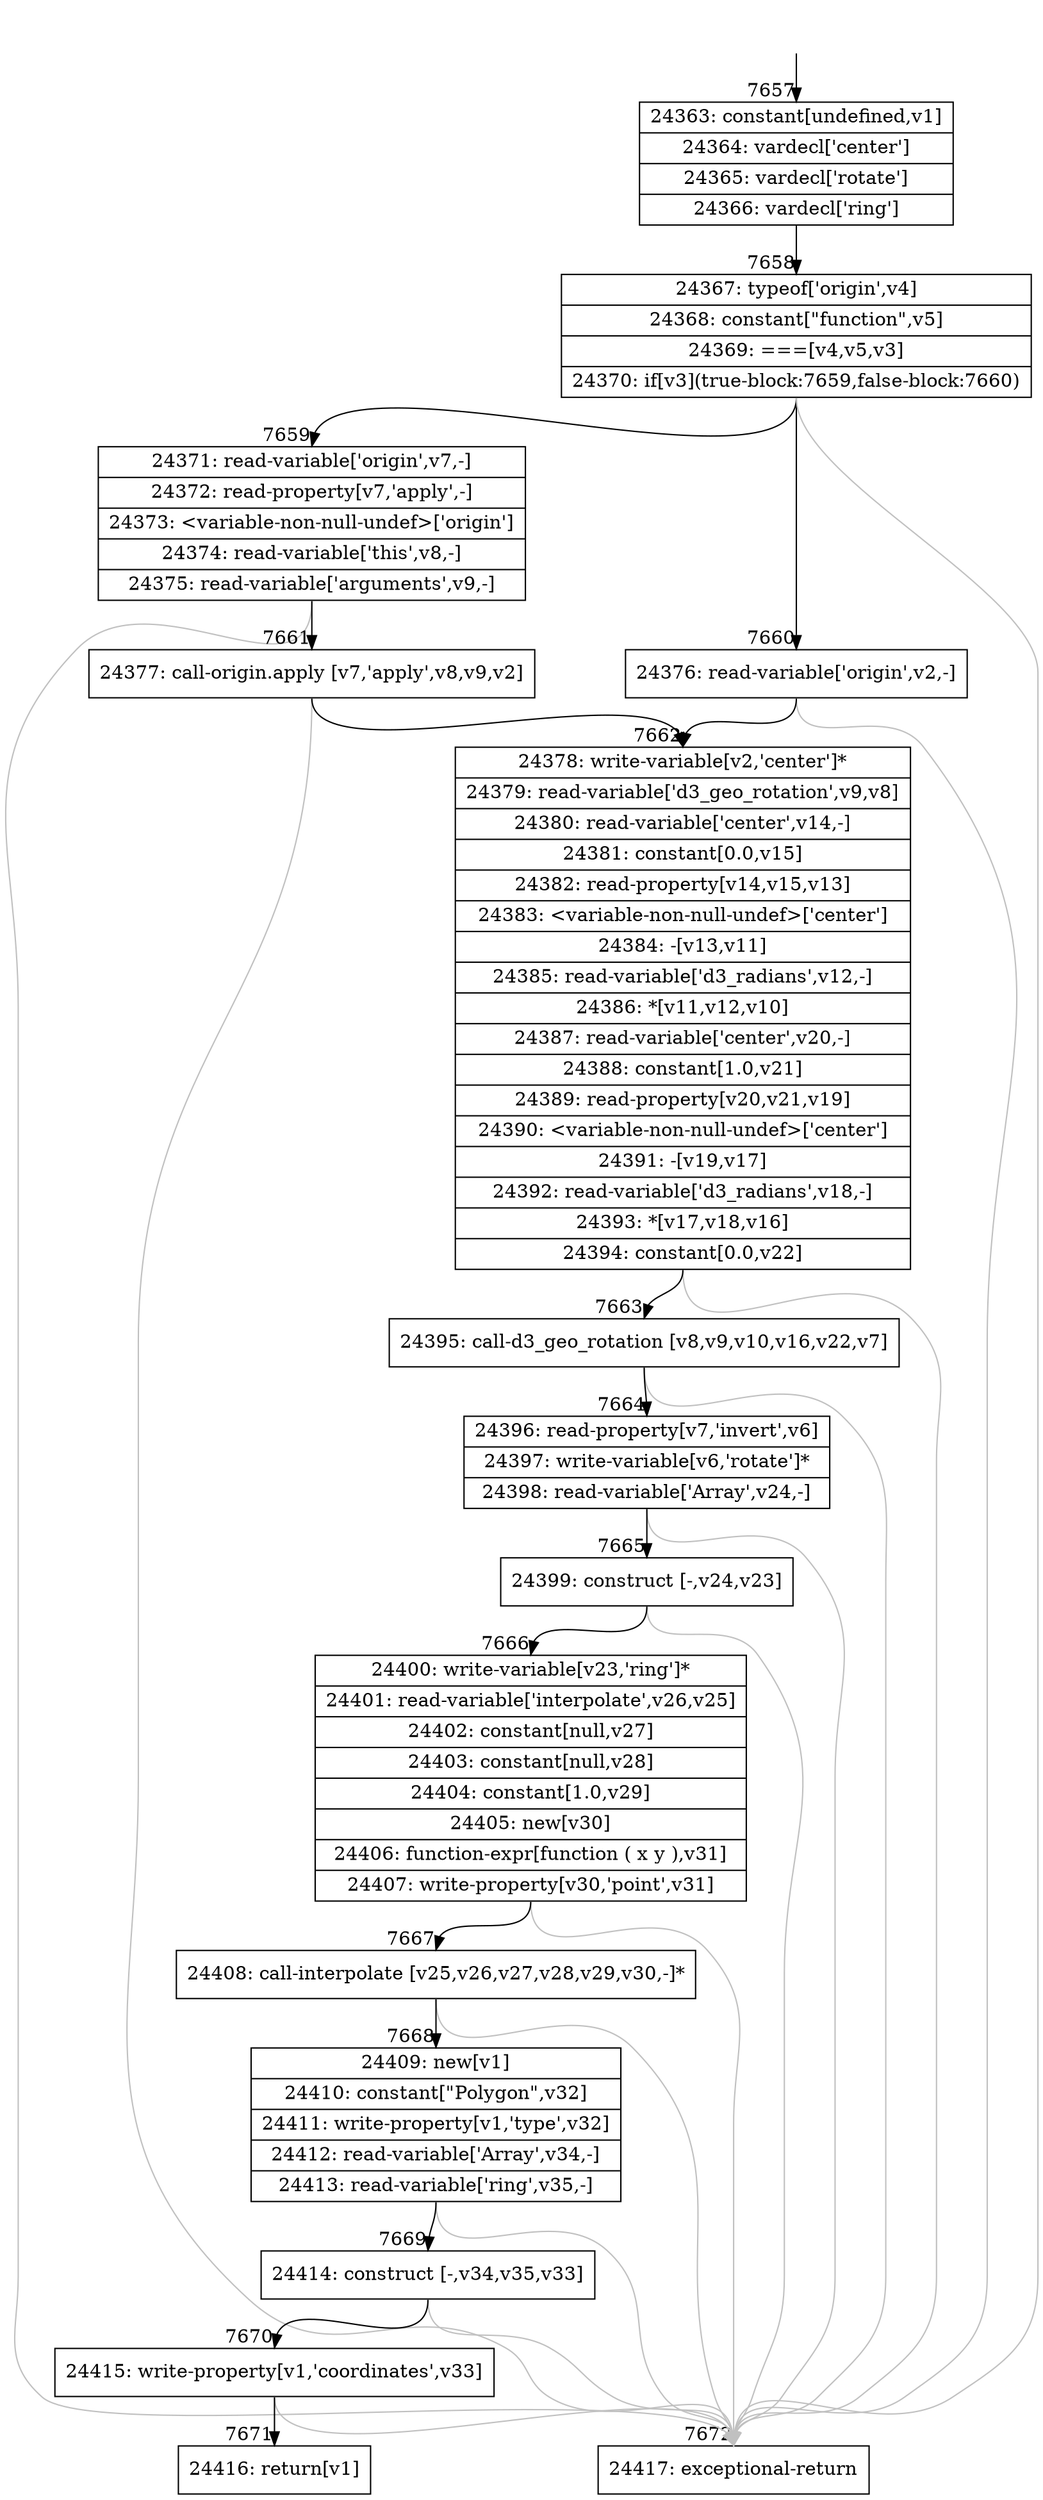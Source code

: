 digraph {
rankdir="TD"
BB_entry723[shape=none,label=""];
BB_entry723 -> BB7657 [tailport=s, headport=n, headlabel="    7657"]
BB7657 [shape=record label="{24363: constant[undefined,v1]|24364: vardecl['center']|24365: vardecl['rotate']|24366: vardecl['ring']}" ] 
BB7657 -> BB7658 [tailport=s, headport=n, headlabel="      7658"]
BB7658 [shape=record label="{24367: typeof['origin',v4]|24368: constant[\"function\",v5]|24369: ===[v4,v5,v3]|24370: if[v3](true-block:7659,false-block:7660)}" ] 
BB7658 -> BB7659 [tailport=s, headport=n, headlabel="      7659"]
BB7658 -> BB7660 [tailport=s, headport=n, headlabel="      7660"]
BB7658 -> BB7672 [tailport=s, headport=n, color=gray, headlabel="      7672"]
BB7659 [shape=record label="{24371: read-variable['origin',v7,-]|24372: read-property[v7,'apply',-]|24373: \<variable-non-null-undef\>['origin']|24374: read-variable['this',v8,-]|24375: read-variable['arguments',v9,-]}" ] 
BB7659 -> BB7661 [tailport=s, headport=n, headlabel="      7661"]
BB7659 -> BB7672 [tailport=s, headport=n, color=gray]
BB7660 [shape=record label="{24376: read-variable['origin',v2,-]}" ] 
BB7660 -> BB7662 [tailport=s, headport=n, headlabel="      7662"]
BB7660 -> BB7672 [tailport=s, headport=n, color=gray]
BB7661 [shape=record label="{24377: call-origin.apply [v7,'apply',v8,v9,v2]}" ] 
BB7661 -> BB7662 [tailport=s, headport=n]
BB7661 -> BB7672 [tailport=s, headport=n, color=gray]
BB7662 [shape=record label="{24378: write-variable[v2,'center']*|24379: read-variable['d3_geo_rotation',v9,v8]|24380: read-variable['center',v14,-]|24381: constant[0.0,v15]|24382: read-property[v14,v15,v13]|24383: \<variable-non-null-undef\>['center']|24384: -[v13,v11]|24385: read-variable['d3_radians',v12,-]|24386: *[v11,v12,v10]|24387: read-variable['center',v20,-]|24388: constant[1.0,v21]|24389: read-property[v20,v21,v19]|24390: \<variable-non-null-undef\>['center']|24391: -[v19,v17]|24392: read-variable['d3_radians',v18,-]|24393: *[v17,v18,v16]|24394: constant[0.0,v22]}" ] 
BB7662 -> BB7663 [tailport=s, headport=n, headlabel="      7663"]
BB7662 -> BB7672 [tailport=s, headport=n, color=gray]
BB7663 [shape=record label="{24395: call-d3_geo_rotation [v8,v9,v10,v16,v22,v7]}" ] 
BB7663 -> BB7664 [tailport=s, headport=n, headlabel="      7664"]
BB7663 -> BB7672 [tailport=s, headport=n, color=gray]
BB7664 [shape=record label="{24396: read-property[v7,'invert',v6]|24397: write-variable[v6,'rotate']*|24398: read-variable['Array',v24,-]}" ] 
BB7664 -> BB7665 [tailport=s, headport=n, headlabel="      7665"]
BB7664 -> BB7672 [tailport=s, headport=n, color=gray]
BB7665 [shape=record label="{24399: construct [-,v24,v23]}" ] 
BB7665 -> BB7666 [tailport=s, headport=n, headlabel="      7666"]
BB7665 -> BB7672 [tailport=s, headport=n, color=gray]
BB7666 [shape=record label="{24400: write-variable[v23,'ring']*|24401: read-variable['interpolate',v26,v25]|24402: constant[null,v27]|24403: constant[null,v28]|24404: constant[1.0,v29]|24405: new[v30]|24406: function-expr[function ( x y ),v31]|24407: write-property[v30,'point',v31]}" ] 
BB7666 -> BB7667 [tailport=s, headport=n, headlabel="      7667"]
BB7666 -> BB7672 [tailport=s, headport=n, color=gray]
BB7667 [shape=record label="{24408: call-interpolate [v25,v26,v27,v28,v29,v30,-]*}" ] 
BB7667 -> BB7668 [tailport=s, headport=n, headlabel="      7668"]
BB7667 -> BB7672 [tailport=s, headport=n, color=gray]
BB7668 [shape=record label="{24409: new[v1]|24410: constant[\"Polygon\",v32]|24411: write-property[v1,'type',v32]|24412: read-variable['Array',v34,-]|24413: read-variable['ring',v35,-]}" ] 
BB7668 -> BB7669 [tailport=s, headport=n, headlabel="      7669"]
BB7668 -> BB7672 [tailport=s, headport=n, color=gray]
BB7669 [shape=record label="{24414: construct [-,v34,v35,v33]}" ] 
BB7669 -> BB7670 [tailport=s, headport=n, headlabel="      7670"]
BB7669 -> BB7672 [tailport=s, headport=n, color=gray]
BB7670 [shape=record label="{24415: write-property[v1,'coordinates',v33]}" ] 
BB7670 -> BB7671 [tailport=s, headport=n, headlabel="      7671"]
BB7670 -> BB7672 [tailport=s, headport=n, color=gray]
BB7671 [shape=record label="{24416: return[v1]}" ] 
BB7672 [shape=record label="{24417: exceptional-return}" ] 
//#$~ 4442
}
